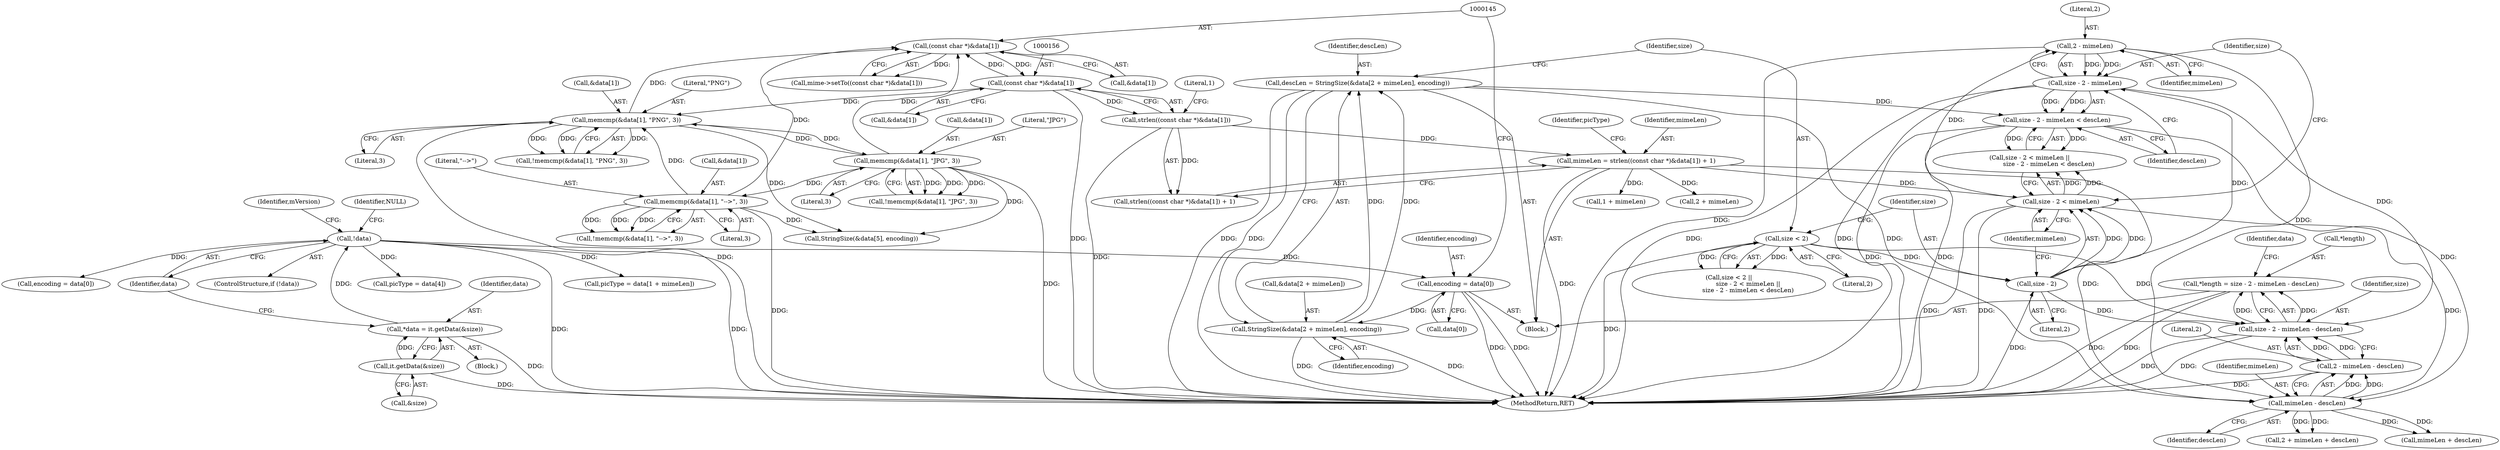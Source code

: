 digraph "1_Android_7a3246b870ddd11861eda2ab458b11d723c7f62c_0@integer" {
"1000211" [label="(Call,*length = size - 2 - mimeLen - descLen)"];
"1000214" [label="(Call,size - 2 - mimeLen - descLen)"];
"1000200" [label="(Call,size - 2 - mimeLen)"];
"1000195" [label="(Call,size - 2)"];
"1000190" [label="(Call,size < 2)"];
"1000202" [label="(Call,2 - mimeLen)"];
"1000194" [label="(Call,size - 2 < mimeLen)"];
"1000151" [label="(Call,mimeLen = strlen((const char *)&data[1]) + 1)"];
"1000154" [label="(Call,strlen((const char *)&data[1]))"];
"1000155" [label="(Call,(const char *)&data[1])"];
"1000144" [label="(Call,(const char *)&data[1])"];
"1000253" [label="(Call,memcmp(&data[1], \"JPG\", 3))"];
"1000240" [label="(Call,memcmp(&data[1], \"PNG\", 3))"];
"1000266" [label="(Call,memcmp(&data[1], \"-->\", 3))"];
"1000216" [label="(Call,2 - mimeLen - descLen)"];
"1000218" [label="(Call,mimeLen - descLen)"];
"1000178" [label="(Call,descLen = StringSize(&data[2 + mimeLen], encoding))"];
"1000180" [label="(Call,StringSize(&data[2 + mimeLen], encoding))"];
"1000138" [label="(Call,encoding = data[0])"];
"1000123" [label="(Call,!data)"];
"1000117" [label="(Call,*data = it.getData(&size))"];
"1000119" [label="(Call,it.getData(&size))"];
"1000199" [label="(Call,size - 2 - mimeLen < descLen)"];
"1000197" [label="(Literal,2)"];
"1000139" [label="(Identifier,encoding)"];
"1000198" [label="(Identifier,mimeLen)"];
"1000196" [label="(Identifier,size)"];
"1000224" [label="(Identifier,data)"];
"1000319" [label="(MethodReturn,RET)"];
"1000220" [label="(Identifier,descLen)"];
"1000258" [label="(Literal,\"JPG\")"];
"1000122" [label="(ControlStructure,if (!data))"];
"1000246" [label="(Literal,3)"];
"1000267" [label="(Call,&data[1])"];
"1000151" [label="(Call,mimeLen = strlen((const char *)&data[1]) + 1)"];
"1000191" [label="(Identifier,size)"];
"1000281" [label="(Call,picType = data[4])"];
"1000212" [label="(Call,*length)"];
"1000194" [label="(Call,size - 2 < mimeLen)"];
"1000167" [label="(Call,1 + mimeLen)"];
"1000143" [label="(Call,mime->setTo((const char *)&data[1]))"];
"1000215" [label="(Identifier,size)"];
"1000252" [label="(Call,!memcmp(&data[1], \"JPG\", 3))"];
"1000180" [label="(Call,StringSize(&data[2 + mimeLen], encoding))"];
"1000205" [label="(Identifier,descLen)"];
"1000155" [label="(Call,(const char *)&data[1])"];
"1000157" [label="(Call,&data[1])"];
"1000225" [label="(Call,2 + mimeLen + descLen)"];
"1000204" [label="(Identifier,mimeLen)"];
"1000117" [label="(Call,*data = it.getData(&size))"];
"1000140" [label="(Call,data[0])"];
"1000189" [label="(Call,size < 2 ||\n                    size - 2 < mimeLen ||\n                    size - 2 - mimeLen < descLen)"];
"1000120" [label="(Call,&size)"];
"1000190" [label="(Call,size < 2)"];
"1000184" [label="(Call,2 + mimeLen)"];
"1000161" [label="(Literal,1)"];
"1000164" [label="(Identifier,picType)"];
"1000271" [label="(Literal,\"-->\")"];
"1000136" [label="(Block,)"];
"1000219" [label="(Identifier,mimeLen)"];
"1000214" [label="(Call,size - 2 - mimeLen - descLen)"];
"1000216" [label="(Call,2 - mimeLen - descLen)"];
"1000203" [label="(Literal,2)"];
"1000138" [label="(Call,encoding = data[0])"];
"1000200" [label="(Call,size - 2 - mimeLen)"];
"1000296" [label="(Call,StringSize(&data[5], encoding))"];
"1000118" [label="(Identifier,data)"];
"1000211" [label="(Call,*length = size - 2 - mimeLen - descLen)"];
"1000146" [label="(Call,&data[1])"];
"1000245" [label="(Literal,\"PNG\")"];
"1000153" [label="(Call,strlen((const char *)&data[1]) + 1)"];
"1000217" [label="(Literal,2)"];
"1000240" [label="(Call,memcmp(&data[1], \"PNG\", 3))"];
"1000266" [label="(Call,memcmp(&data[1], \"-->\", 3))"];
"1000178" [label="(Call,descLen = StringSize(&data[2 + mimeLen], encoding))"];
"1000124" [label="(Identifier,data)"];
"1000131" [label="(Identifier,mVersion)"];
"1000187" [label="(Identifier,encoding)"];
"1000127" [label="(Identifier,NULL)"];
"1000265" [label="(Call,!memcmp(&data[1], \"-->\", 3))"];
"1000163" [label="(Call,picType = data[1 + mimeLen])"];
"1000202" [label="(Call,2 - mimeLen)"];
"1000233" [label="(Call,encoding = data[0])"];
"1000241" [label="(Call,&data[1])"];
"1000253" [label="(Call,memcmp(&data[1], \"JPG\", 3))"];
"1000195" [label="(Call,size - 2)"];
"1000201" [label="(Identifier,size)"];
"1000154" [label="(Call,strlen((const char *)&data[1]))"];
"1000272" [label="(Literal,3)"];
"1000179" [label="(Identifier,descLen)"];
"1000192" [label="(Literal,2)"];
"1000152" [label="(Identifier,mimeLen)"];
"1000114" [label="(Block,)"];
"1000218" [label="(Call,mimeLen - descLen)"];
"1000259" [label="(Literal,3)"];
"1000119" [label="(Call,it.getData(&size))"];
"1000199" [label="(Call,size - 2 - mimeLen < descLen)"];
"1000193" [label="(Call,size - 2 < mimeLen ||\n                    size - 2 - mimeLen < descLen)"];
"1000123" [label="(Call,!data)"];
"1000239" [label="(Call,!memcmp(&data[1], \"PNG\", 3))"];
"1000181" [label="(Call,&data[2 + mimeLen])"];
"1000227" [label="(Call,mimeLen + descLen)"];
"1000144" [label="(Call,(const char *)&data[1])"];
"1000254" [label="(Call,&data[1])"];
"1000211" -> "1000136"  [label="AST: "];
"1000211" -> "1000214"  [label="CFG: "];
"1000212" -> "1000211"  [label="AST: "];
"1000214" -> "1000211"  [label="AST: "];
"1000224" -> "1000211"  [label="CFG: "];
"1000211" -> "1000319"  [label="DDG: "];
"1000211" -> "1000319"  [label="DDG: "];
"1000214" -> "1000211"  [label="DDG: "];
"1000214" -> "1000211"  [label="DDG: "];
"1000214" -> "1000216"  [label="CFG: "];
"1000215" -> "1000214"  [label="AST: "];
"1000216" -> "1000214"  [label="AST: "];
"1000214" -> "1000319"  [label="DDG: "];
"1000214" -> "1000319"  [label="DDG: "];
"1000200" -> "1000214"  [label="DDG: "];
"1000190" -> "1000214"  [label="DDG: "];
"1000195" -> "1000214"  [label="DDG: "];
"1000216" -> "1000214"  [label="DDG: "];
"1000216" -> "1000214"  [label="DDG: "];
"1000200" -> "1000199"  [label="AST: "];
"1000200" -> "1000202"  [label="CFG: "];
"1000201" -> "1000200"  [label="AST: "];
"1000202" -> "1000200"  [label="AST: "];
"1000205" -> "1000200"  [label="CFG: "];
"1000200" -> "1000319"  [label="DDG: "];
"1000200" -> "1000319"  [label="DDG: "];
"1000200" -> "1000199"  [label="DDG: "];
"1000200" -> "1000199"  [label="DDG: "];
"1000195" -> "1000200"  [label="DDG: "];
"1000202" -> "1000200"  [label="DDG: "];
"1000202" -> "1000200"  [label="DDG: "];
"1000195" -> "1000194"  [label="AST: "];
"1000195" -> "1000197"  [label="CFG: "];
"1000196" -> "1000195"  [label="AST: "];
"1000197" -> "1000195"  [label="AST: "];
"1000198" -> "1000195"  [label="CFG: "];
"1000195" -> "1000319"  [label="DDG: "];
"1000195" -> "1000194"  [label="DDG: "];
"1000195" -> "1000194"  [label="DDG: "];
"1000190" -> "1000195"  [label="DDG: "];
"1000190" -> "1000189"  [label="AST: "];
"1000190" -> "1000192"  [label="CFG: "];
"1000191" -> "1000190"  [label="AST: "];
"1000192" -> "1000190"  [label="AST: "];
"1000196" -> "1000190"  [label="CFG: "];
"1000189" -> "1000190"  [label="CFG: "];
"1000190" -> "1000319"  [label="DDG: "];
"1000190" -> "1000189"  [label="DDG: "];
"1000190" -> "1000189"  [label="DDG: "];
"1000202" -> "1000204"  [label="CFG: "];
"1000203" -> "1000202"  [label="AST: "];
"1000204" -> "1000202"  [label="AST: "];
"1000202" -> "1000319"  [label="DDG: "];
"1000194" -> "1000202"  [label="DDG: "];
"1000202" -> "1000218"  [label="DDG: "];
"1000194" -> "1000193"  [label="AST: "];
"1000194" -> "1000198"  [label="CFG: "];
"1000198" -> "1000194"  [label="AST: "];
"1000201" -> "1000194"  [label="CFG: "];
"1000193" -> "1000194"  [label="CFG: "];
"1000194" -> "1000319"  [label="DDG: "];
"1000194" -> "1000319"  [label="DDG: "];
"1000194" -> "1000193"  [label="DDG: "];
"1000194" -> "1000193"  [label="DDG: "];
"1000151" -> "1000194"  [label="DDG: "];
"1000194" -> "1000218"  [label="DDG: "];
"1000151" -> "1000136"  [label="AST: "];
"1000151" -> "1000153"  [label="CFG: "];
"1000152" -> "1000151"  [label="AST: "];
"1000153" -> "1000151"  [label="AST: "];
"1000164" -> "1000151"  [label="CFG: "];
"1000151" -> "1000319"  [label="DDG: "];
"1000154" -> "1000151"  [label="DDG: "];
"1000151" -> "1000167"  [label="DDG: "];
"1000151" -> "1000184"  [label="DDG: "];
"1000151" -> "1000218"  [label="DDG: "];
"1000154" -> "1000153"  [label="AST: "];
"1000154" -> "1000155"  [label="CFG: "];
"1000155" -> "1000154"  [label="AST: "];
"1000161" -> "1000154"  [label="CFG: "];
"1000154" -> "1000319"  [label="DDG: "];
"1000154" -> "1000153"  [label="DDG: "];
"1000155" -> "1000154"  [label="DDG: "];
"1000155" -> "1000157"  [label="CFG: "];
"1000156" -> "1000155"  [label="AST: "];
"1000157" -> "1000155"  [label="AST: "];
"1000155" -> "1000319"  [label="DDG: "];
"1000155" -> "1000144"  [label="DDG: "];
"1000144" -> "1000155"  [label="DDG: "];
"1000155" -> "1000240"  [label="DDG: "];
"1000144" -> "1000143"  [label="AST: "];
"1000144" -> "1000146"  [label="CFG: "];
"1000145" -> "1000144"  [label="AST: "];
"1000146" -> "1000144"  [label="AST: "];
"1000143" -> "1000144"  [label="CFG: "];
"1000144" -> "1000143"  [label="DDG: "];
"1000253" -> "1000144"  [label="DDG: "];
"1000266" -> "1000144"  [label="DDG: "];
"1000240" -> "1000144"  [label="DDG: "];
"1000253" -> "1000252"  [label="AST: "];
"1000253" -> "1000259"  [label="CFG: "];
"1000254" -> "1000253"  [label="AST: "];
"1000258" -> "1000253"  [label="AST: "];
"1000259" -> "1000253"  [label="AST: "];
"1000252" -> "1000253"  [label="CFG: "];
"1000253" -> "1000319"  [label="DDG: "];
"1000253" -> "1000240"  [label="DDG: "];
"1000253" -> "1000252"  [label="DDG: "];
"1000253" -> "1000252"  [label="DDG: "];
"1000253" -> "1000252"  [label="DDG: "];
"1000240" -> "1000253"  [label="DDG: "];
"1000253" -> "1000266"  [label="DDG: "];
"1000253" -> "1000296"  [label="DDG: "];
"1000240" -> "1000239"  [label="AST: "];
"1000240" -> "1000246"  [label="CFG: "];
"1000241" -> "1000240"  [label="AST: "];
"1000245" -> "1000240"  [label="AST: "];
"1000246" -> "1000240"  [label="AST: "];
"1000239" -> "1000240"  [label="CFG: "];
"1000240" -> "1000319"  [label="DDG: "];
"1000240" -> "1000239"  [label="DDG: "];
"1000240" -> "1000239"  [label="DDG: "];
"1000240" -> "1000239"  [label="DDG: "];
"1000266" -> "1000240"  [label="DDG: "];
"1000240" -> "1000296"  [label="DDG: "];
"1000266" -> "1000265"  [label="AST: "];
"1000266" -> "1000272"  [label="CFG: "];
"1000267" -> "1000266"  [label="AST: "];
"1000271" -> "1000266"  [label="AST: "];
"1000272" -> "1000266"  [label="AST: "];
"1000265" -> "1000266"  [label="CFG: "];
"1000266" -> "1000319"  [label="DDG: "];
"1000266" -> "1000265"  [label="DDG: "];
"1000266" -> "1000265"  [label="DDG: "];
"1000266" -> "1000265"  [label="DDG: "];
"1000266" -> "1000296"  [label="DDG: "];
"1000216" -> "1000218"  [label="CFG: "];
"1000217" -> "1000216"  [label="AST: "];
"1000218" -> "1000216"  [label="AST: "];
"1000216" -> "1000319"  [label="DDG: "];
"1000218" -> "1000216"  [label="DDG: "];
"1000218" -> "1000216"  [label="DDG: "];
"1000218" -> "1000220"  [label="CFG: "];
"1000219" -> "1000218"  [label="AST: "];
"1000220" -> "1000218"  [label="AST: "];
"1000178" -> "1000218"  [label="DDG: "];
"1000199" -> "1000218"  [label="DDG: "];
"1000218" -> "1000225"  [label="DDG: "];
"1000218" -> "1000225"  [label="DDG: "];
"1000218" -> "1000227"  [label="DDG: "];
"1000218" -> "1000227"  [label="DDG: "];
"1000178" -> "1000136"  [label="AST: "];
"1000178" -> "1000180"  [label="CFG: "];
"1000179" -> "1000178"  [label="AST: "];
"1000180" -> "1000178"  [label="AST: "];
"1000191" -> "1000178"  [label="CFG: "];
"1000178" -> "1000319"  [label="DDG: "];
"1000178" -> "1000319"  [label="DDG: "];
"1000180" -> "1000178"  [label="DDG: "];
"1000180" -> "1000178"  [label="DDG: "];
"1000178" -> "1000199"  [label="DDG: "];
"1000180" -> "1000187"  [label="CFG: "];
"1000181" -> "1000180"  [label="AST: "];
"1000187" -> "1000180"  [label="AST: "];
"1000180" -> "1000319"  [label="DDG: "];
"1000180" -> "1000319"  [label="DDG: "];
"1000138" -> "1000180"  [label="DDG: "];
"1000138" -> "1000136"  [label="AST: "];
"1000138" -> "1000140"  [label="CFG: "];
"1000139" -> "1000138"  [label="AST: "];
"1000140" -> "1000138"  [label="AST: "];
"1000145" -> "1000138"  [label="CFG: "];
"1000138" -> "1000319"  [label="DDG: "];
"1000138" -> "1000319"  [label="DDG: "];
"1000123" -> "1000138"  [label="DDG: "];
"1000123" -> "1000122"  [label="AST: "];
"1000123" -> "1000124"  [label="CFG: "];
"1000124" -> "1000123"  [label="AST: "];
"1000127" -> "1000123"  [label="CFG: "];
"1000131" -> "1000123"  [label="CFG: "];
"1000123" -> "1000319"  [label="DDG: "];
"1000123" -> "1000319"  [label="DDG: "];
"1000117" -> "1000123"  [label="DDG: "];
"1000123" -> "1000163"  [label="DDG: "];
"1000123" -> "1000233"  [label="DDG: "];
"1000123" -> "1000281"  [label="DDG: "];
"1000117" -> "1000114"  [label="AST: "];
"1000117" -> "1000119"  [label="CFG: "];
"1000118" -> "1000117"  [label="AST: "];
"1000119" -> "1000117"  [label="AST: "];
"1000124" -> "1000117"  [label="CFG: "];
"1000117" -> "1000319"  [label="DDG: "];
"1000119" -> "1000117"  [label="DDG: "];
"1000119" -> "1000120"  [label="CFG: "];
"1000120" -> "1000119"  [label="AST: "];
"1000119" -> "1000319"  [label="DDG: "];
"1000199" -> "1000193"  [label="AST: "];
"1000199" -> "1000205"  [label="CFG: "];
"1000205" -> "1000199"  [label="AST: "];
"1000193" -> "1000199"  [label="CFG: "];
"1000199" -> "1000319"  [label="DDG: "];
"1000199" -> "1000319"  [label="DDG: "];
"1000199" -> "1000193"  [label="DDG: "];
"1000199" -> "1000193"  [label="DDG: "];
}
